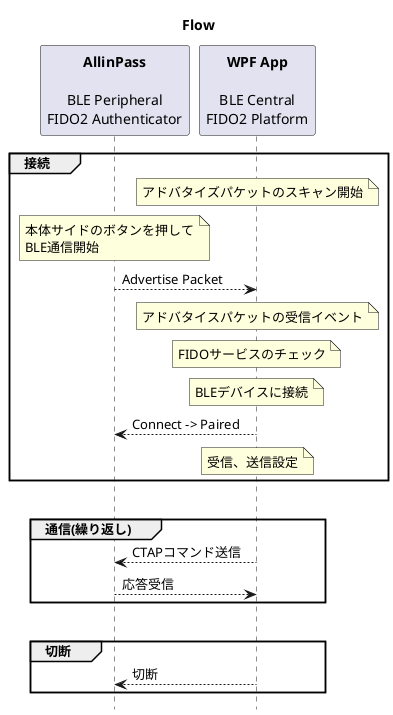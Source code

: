 @startuml
title Flow
hide footbox

participant "**AllinPass**\n\nBLE Peripheral\nFIDO2 Authenticator" as Authenticator
participant "**WPF App**\n\nBLE Central\nFIDO2 Platform"  as Platform

group 接続
    note over Platform : アドバタイズパケットのスキャン開始
    note over Authenticator : 本体サイドのボタンを押して\nBLE通信開始
    Authenticator --> Platform:Advertise Packet
    note over Platform : アドバタイスパケットの受信イベント
    note over Platform : FIDOサービスのチェック
    note over Platform : BLEデバイスに接続
    Authenticator <-- Platform:Connect -> Paired
    note over Platform : 受信、送信設定
end group

|||

group 通信(繰り返し)
    Authenticator <-- Platform:CTAPコマンド送信
    Authenticator --> Platform:応答受信
end group

|||

group 切断
    Authenticator <-- Platform:切断
end group

@enduml

